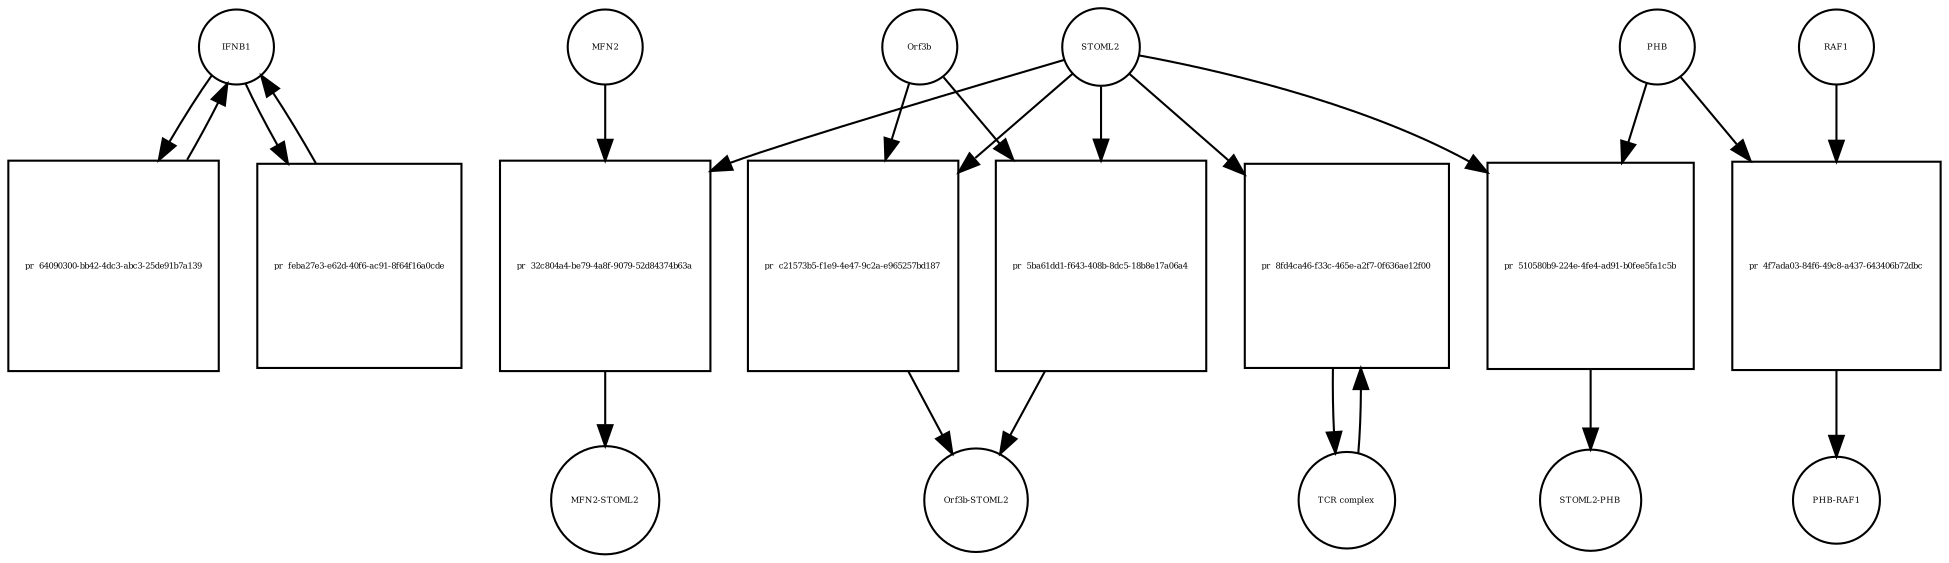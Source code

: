 strict digraph  {
IFNB1 [annotation=urn_miriam_uniprot_P01574, bipartite=0, cls=macromolecule, fontsize=4, label=IFNB1, shape=circle];
"pr_64090300-bb42-4dc3-abc3-25de91b7a139" [annotation="", bipartite=1, cls=process, fontsize=4, label="pr_64090300-bb42-4dc3-abc3-25de91b7a139", shape=square];
"pr_feba27e3-e62d-40f6-ac91-8f64f16a0cde" [annotation="", bipartite=1, cls=process, fontsize=4, label="pr_feba27e3-e62d-40f6-ac91-8f64f16a0cde", shape=square];
STOML2 [annotation=urn_miriam_pubmed_18641330, bipartite=0, cls="macromolecule multimer", fontsize=4, label=STOML2, shape=circle];
"pr_32c804a4-be79-4a8f-9079-52d84374b63a" [annotation="", bipartite=1, cls=process, fontsize=4, label="pr_32c804a4-be79-4a8f-9079-52d84374b63a", shape=square];
MFN2 [annotation=urn_miriam_uniprot_O95140, bipartite=0, cls=macromolecule, fontsize=4, label=MFN2, shape=circle];
"MFN2-STOML2" [annotation="", bipartite=0, cls=complex, fontsize=4, label="MFN2-STOML2", shape=circle];
Orf3b [annotation="", bipartite=0, cls=macromolecule, fontsize=4, label=Orf3b, shape=circle];
"pr_c21573b5-f1e9-4e47-9c2a-e965257bd187" [annotation="", bipartite=1, cls=process, fontsize=4, label="pr_c21573b5-f1e9-4e47-9c2a-e965257bd187", shape=square];
"Orf3b-STOML2" [annotation="", bipartite=0, cls=complex, fontsize=4, label="Orf3b-STOML2", shape=circle];
"pr_510580b9-224e-4fe4-ad91-b0fee5fa1c5b" [annotation="", bipartite=1, cls=process, fontsize=4, label="pr_510580b9-224e-4fe4-ad91-b0fee5fa1c5b", shape=square];
PHB [annotation=urn_miriam_uniprot_P35232, bipartite=0, cls=macromolecule, fontsize=4, label=PHB, shape=circle];
"STOML2-PHB" [annotation="", bipartite=0, cls=complex, fontsize=4, label="STOML2-PHB", shape=circle];
"pr_4f7ada03-84f6-49c8-a437-643406b72dbc" [annotation="", bipartite=1, cls=process, fontsize=4, label="pr_4f7ada03-84f6-49c8-a437-643406b72dbc", shape=square];
RAF1 [annotation=urn_miriam_uniprot_P04049, bipartite=0, cls=macromolecule, fontsize=4, label=RAF1, shape=circle];
"PHB-RAF1" [annotation="", bipartite=0, cls=complex, fontsize=4, label="PHB-RAF1", shape=circle];
"pr_5ba61dd1-f643-408b-8dc5-18b8e17a06a4" [annotation="", bipartite=1, cls=process, fontsize=4, label="pr_5ba61dd1-f643-408b-8dc5-18b8e17a06a4", shape=square];
"pr_8fd4ca46-f33c-465e-a2f7-0f636ae12f00" [annotation="", bipartite=1, cls=process, fontsize=4, label="pr_8fd4ca46-f33c-465e-a2f7-0f636ae12f00", shape=square];
"TCR complex" [annotation="urn_miriam_uniprot_P07766|urn_miriam_uniprot_P04234|urn_miriam_uniprot_P09693|urn_miriam_uniprot_P20963|urn_miriam_uniprot_P01848|urn_miriam_uniprot_Q9UJZ1|urn_miriam_uniprot_P0DSE2", bipartite=0, cls=complex, fontsize=4, label="TCR complex", shape=circle];
IFNB1 -> "pr_64090300-bb42-4dc3-abc3-25de91b7a139"  [annotation="", interaction_type=consumption];
IFNB1 -> "pr_feba27e3-e62d-40f6-ac91-8f64f16a0cde"  [annotation="", interaction_type=consumption];
"pr_64090300-bb42-4dc3-abc3-25de91b7a139" -> IFNB1  [annotation="", interaction_type=production];
"pr_feba27e3-e62d-40f6-ac91-8f64f16a0cde" -> IFNB1  [annotation="", interaction_type=production];
STOML2 -> "pr_32c804a4-be79-4a8f-9079-52d84374b63a"  [annotation="", interaction_type=consumption];
STOML2 -> "pr_c21573b5-f1e9-4e47-9c2a-e965257bd187"  [annotation="", interaction_type=consumption];
STOML2 -> "pr_510580b9-224e-4fe4-ad91-b0fee5fa1c5b"  [annotation="", interaction_type=consumption];
STOML2 -> "pr_5ba61dd1-f643-408b-8dc5-18b8e17a06a4"  [annotation="", interaction_type=consumption];
STOML2 -> "pr_8fd4ca46-f33c-465e-a2f7-0f636ae12f00"  [annotation="", interaction_type=consumption];
"pr_32c804a4-be79-4a8f-9079-52d84374b63a" -> "MFN2-STOML2"  [annotation="", interaction_type=production];
MFN2 -> "pr_32c804a4-be79-4a8f-9079-52d84374b63a"  [annotation="", interaction_type=consumption];
Orf3b -> "pr_c21573b5-f1e9-4e47-9c2a-e965257bd187"  [annotation="", interaction_type=consumption];
Orf3b -> "pr_5ba61dd1-f643-408b-8dc5-18b8e17a06a4"  [annotation="", interaction_type=consumption];
"pr_c21573b5-f1e9-4e47-9c2a-e965257bd187" -> "Orf3b-STOML2"  [annotation="", interaction_type=production];
"pr_510580b9-224e-4fe4-ad91-b0fee5fa1c5b" -> "STOML2-PHB"  [annotation="", interaction_type=production];
PHB -> "pr_510580b9-224e-4fe4-ad91-b0fee5fa1c5b"  [annotation="", interaction_type=consumption];
PHB -> "pr_4f7ada03-84f6-49c8-a437-643406b72dbc"  [annotation="", interaction_type=consumption];
"pr_4f7ada03-84f6-49c8-a437-643406b72dbc" -> "PHB-RAF1"  [annotation="", interaction_type=production];
RAF1 -> "pr_4f7ada03-84f6-49c8-a437-643406b72dbc"  [annotation="", interaction_type=consumption];
"pr_5ba61dd1-f643-408b-8dc5-18b8e17a06a4" -> "Orf3b-STOML2"  [annotation="", interaction_type=production];
"pr_8fd4ca46-f33c-465e-a2f7-0f636ae12f00" -> "TCR complex"  [annotation="", interaction_type=production];
"TCR complex" -> "pr_8fd4ca46-f33c-465e-a2f7-0f636ae12f00"  [annotation="", interaction_type=consumption];
}
